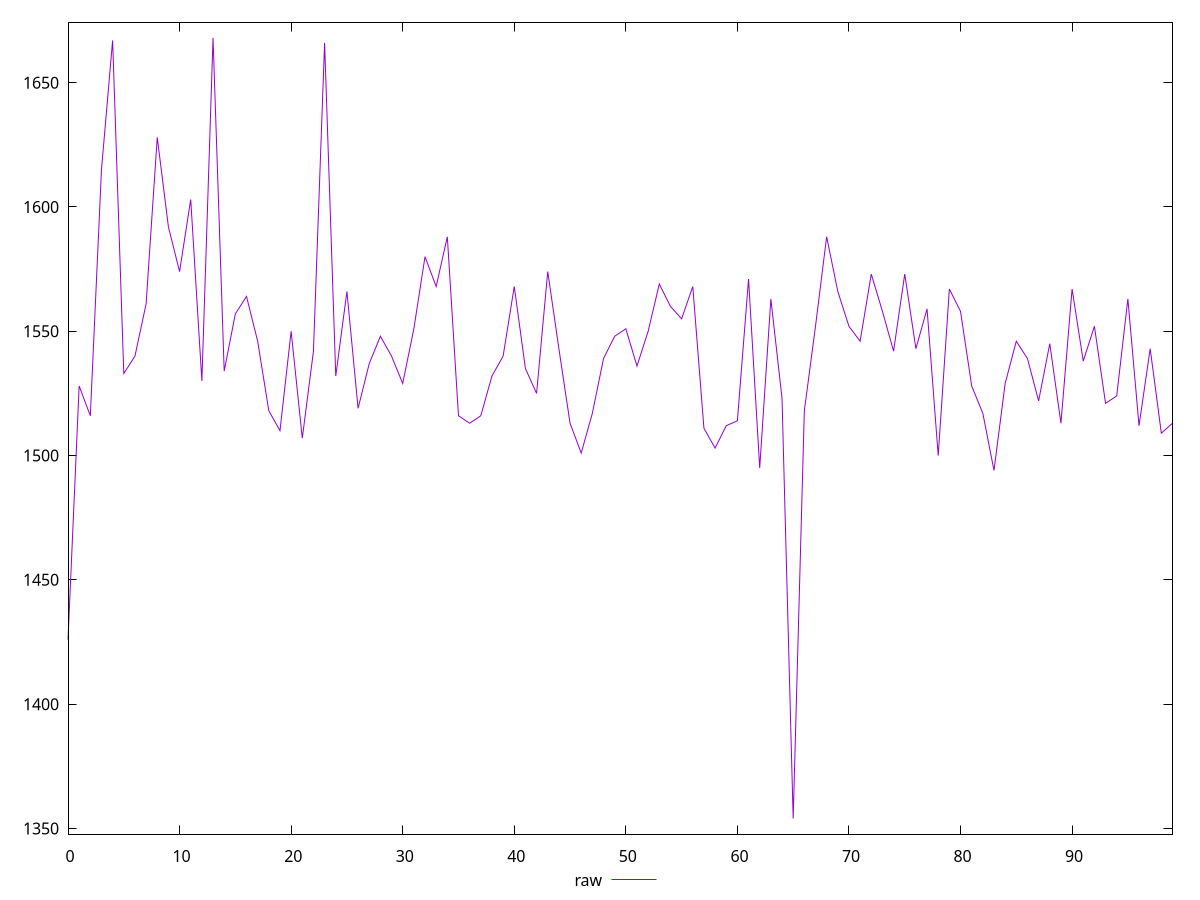 reset

$raw <<EOF
0 1426
1 1528
2 1516
3 1615
4 1667
5 1533
6 1540
7 1561
8 1628
9 1592
10 1574
11 1603
12 1530
13 1668
14 1534
15 1557
16 1564
17 1546
18 1518
19 1510
20 1550
21 1507
22 1542
23 1666
24 1532
25 1566
26 1519
27 1537
28 1548
29 1540
30 1529
31 1551
32 1580
33 1568
34 1588
35 1516
36 1513
37 1516
38 1532
39 1540
40 1568
41 1535
42 1525
43 1574
44 1543
45 1513
46 1501
47 1517
48 1539
49 1548
50 1551
51 1536
52 1550
53 1569
54 1560
55 1555
56 1568
57 1511
58 1503
59 1512
60 1514
61 1571
62 1495
63 1563
64 1523
65 1354
66 1518
67 1552
68 1588
69 1566
70 1552
71 1546
72 1573
73 1558
74 1542
75 1573
76 1543
77 1559
78 1500
79 1567
80 1558
81 1528
82 1517
83 1494
84 1529
85 1546
86 1539
87 1522
88 1545
89 1513
90 1567
91 1538
92 1552
93 1521
94 1524
95 1563
96 1512
97 1543
98 1509
99 1513
EOF

set key outside below
set xrange [0:99]
set yrange [1347.72:1674.28]
set trange [1347.72:1674.28]
set terminal svg size 640, 500 enhanced background rgb 'white'
set output "report_00009_2021-02-08T22-37-41.559Z/render-blocking-resources/samples/pages+cached/raw/values.svg"

plot $raw title "raw" with line

reset
